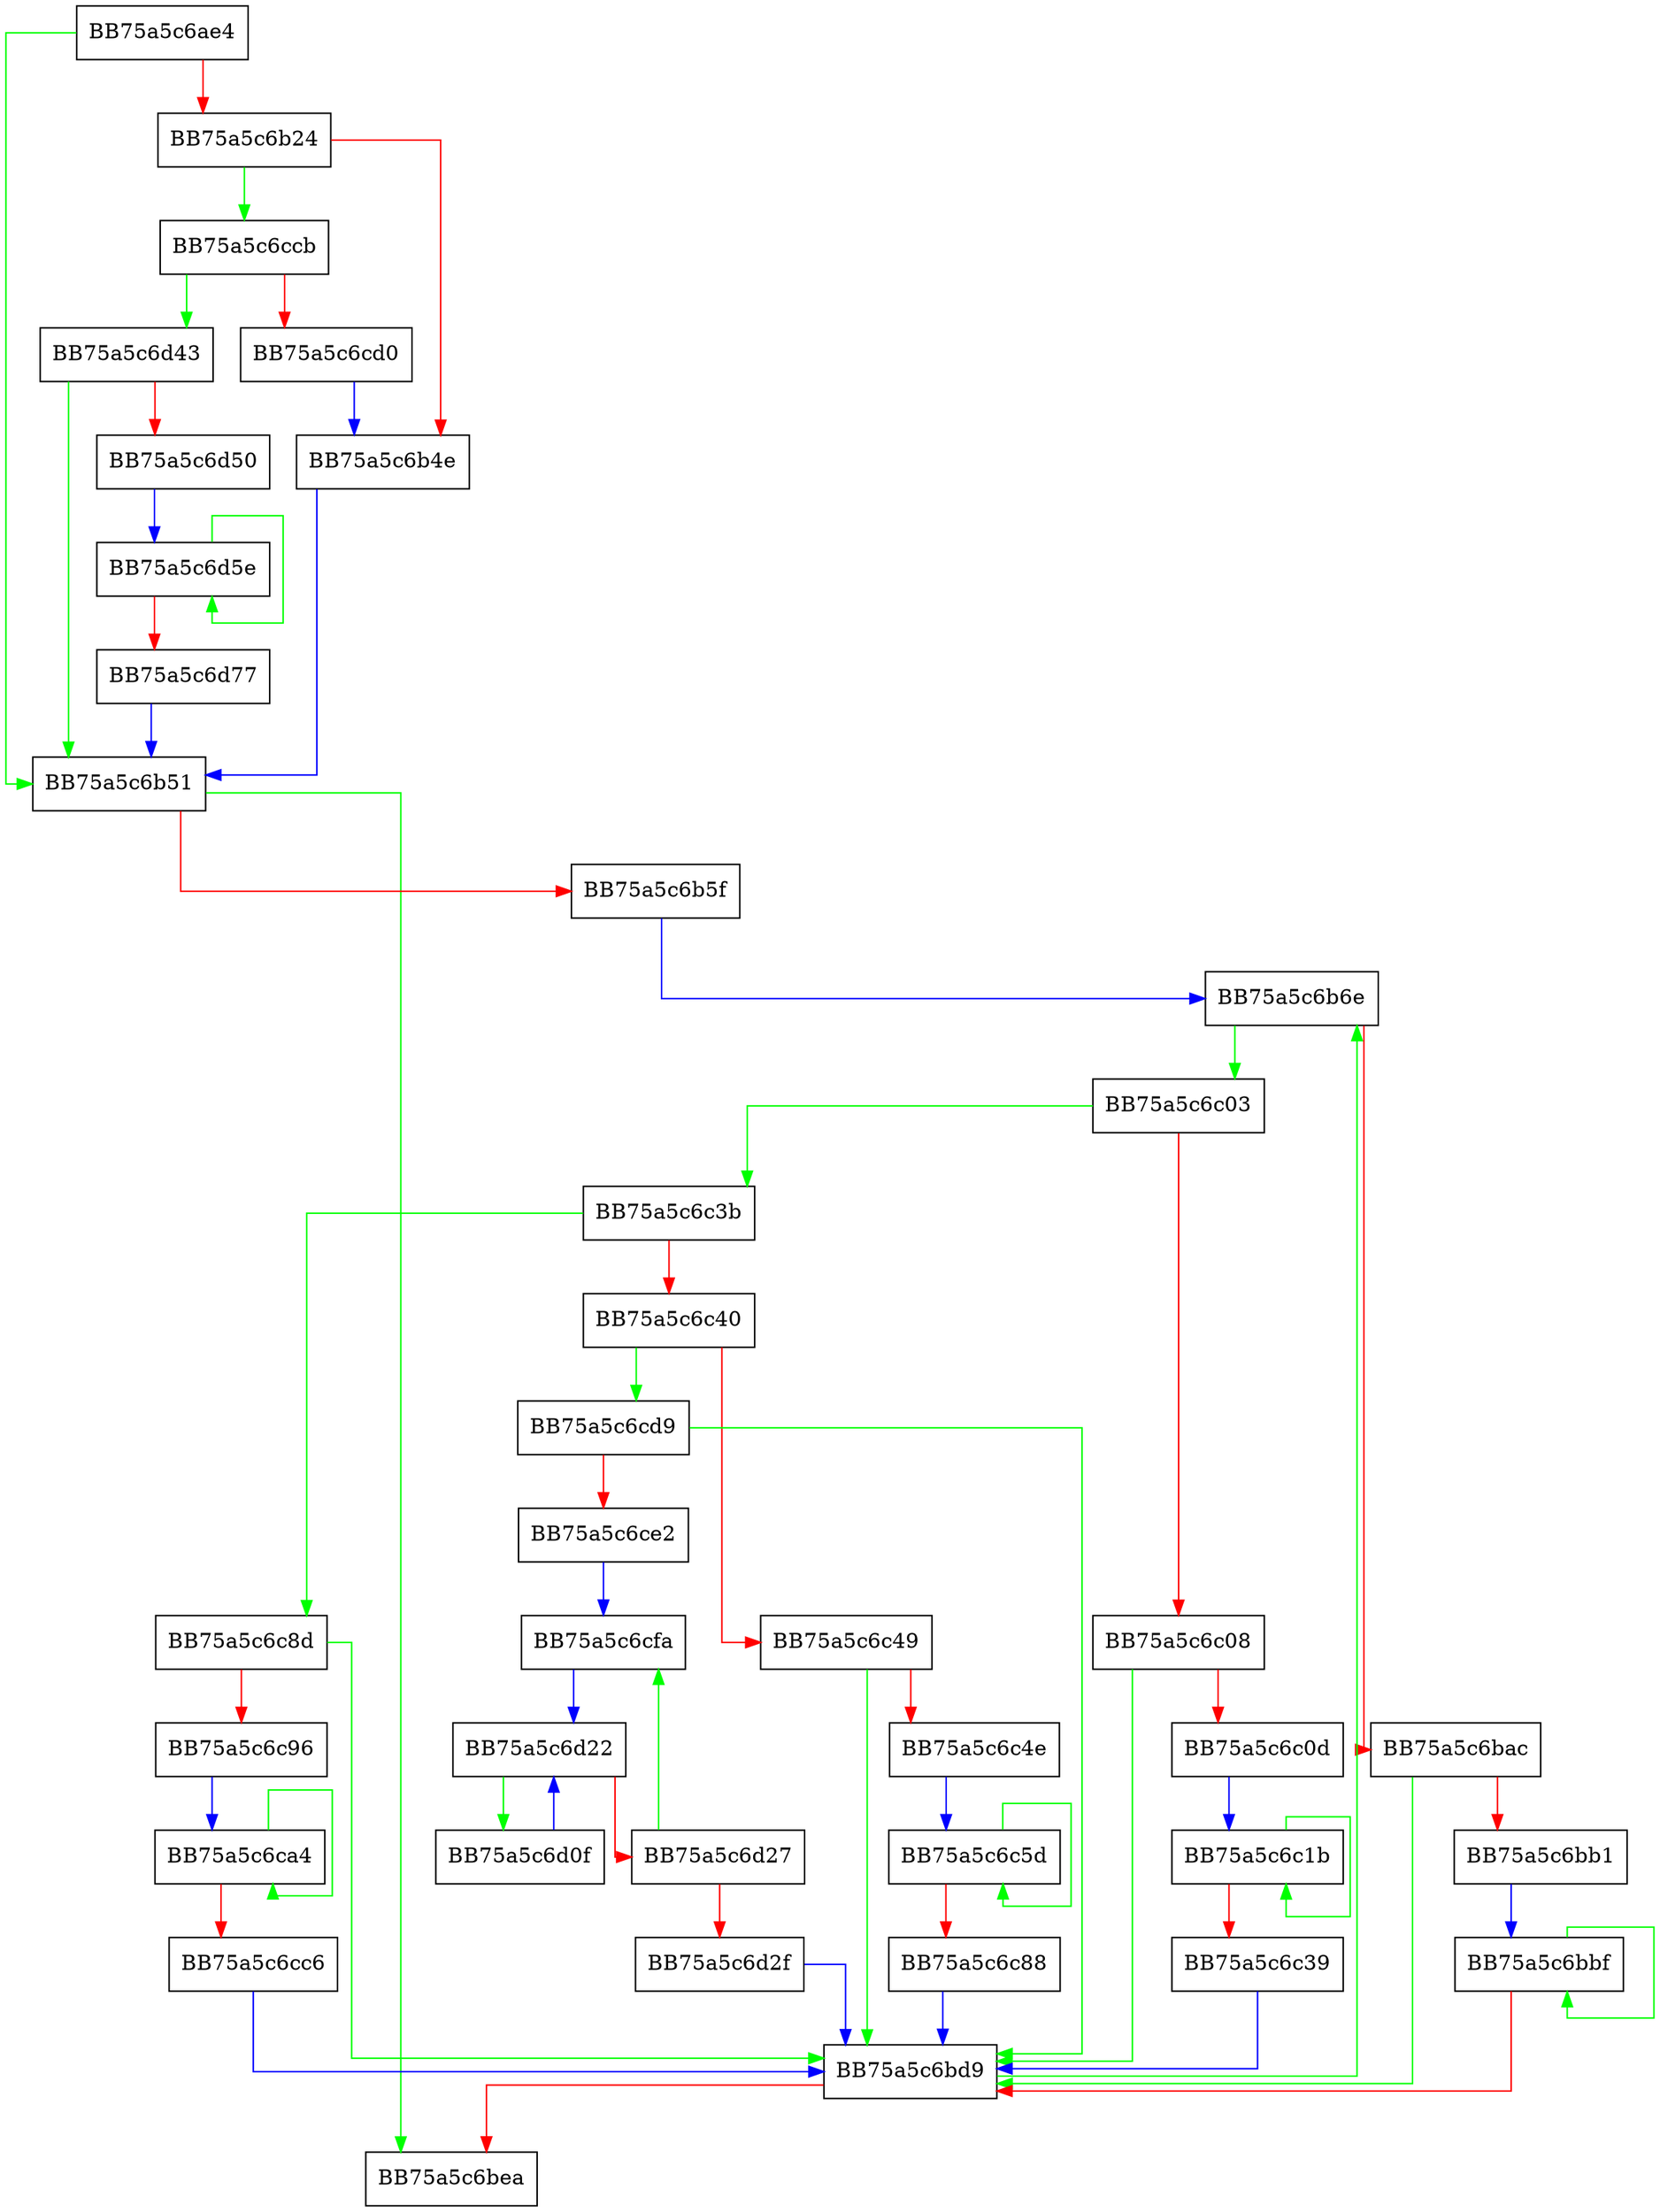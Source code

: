digraph HUF_fillDTableX2Level2 {
  node [shape="box"];
  graph [splines=ortho];
  BB75a5c6ae4 -> BB75a5c6b51 [color="green"];
  BB75a5c6ae4 -> BB75a5c6b24 [color="red"];
  BB75a5c6b24 -> BB75a5c6ccb [color="green"];
  BB75a5c6b24 -> BB75a5c6b4e [color="red"];
  BB75a5c6b4e -> BB75a5c6b51 [color="blue"];
  BB75a5c6b51 -> BB75a5c6bea [color="green"];
  BB75a5c6b51 -> BB75a5c6b5f [color="red"];
  BB75a5c6b5f -> BB75a5c6b6e [color="blue"];
  BB75a5c6b6e -> BB75a5c6c03 [color="green"];
  BB75a5c6b6e -> BB75a5c6bac [color="red"];
  BB75a5c6bac -> BB75a5c6bd9 [color="green"];
  BB75a5c6bac -> BB75a5c6bb1 [color="red"];
  BB75a5c6bb1 -> BB75a5c6bbf [color="blue"];
  BB75a5c6bbf -> BB75a5c6bbf [color="green"];
  BB75a5c6bbf -> BB75a5c6bd9 [color="red"];
  BB75a5c6bd9 -> BB75a5c6b6e [color="green"];
  BB75a5c6bd9 -> BB75a5c6bea [color="red"];
  BB75a5c6c03 -> BB75a5c6c3b [color="green"];
  BB75a5c6c03 -> BB75a5c6c08 [color="red"];
  BB75a5c6c08 -> BB75a5c6bd9 [color="green"];
  BB75a5c6c08 -> BB75a5c6c0d [color="red"];
  BB75a5c6c0d -> BB75a5c6c1b [color="blue"];
  BB75a5c6c1b -> BB75a5c6c1b [color="green"];
  BB75a5c6c1b -> BB75a5c6c39 [color="red"];
  BB75a5c6c39 -> BB75a5c6bd9 [color="blue"];
  BB75a5c6c3b -> BB75a5c6c8d [color="green"];
  BB75a5c6c3b -> BB75a5c6c40 [color="red"];
  BB75a5c6c40 -> BB75a5c6cd9 [color="green"];
  BB75a5c6c40 -> BB75a5c6c49 [color="red"];
  BB75a5c6c49 -> BB75a5c6bd9 [color="green"];
  BB75a5c6c49 -> BB75a5c6c4e [color="red"];
  BB75a5c6c4e -> BB75a5c6c5d [color="blue"];
  BB75a5c6c5d -> BB75a5c6c5d [color="green"];
  BB75a5c6c5d -> BB75a5c6c88 [color="red"];
  BB75a5c6c88 -> BB75a5c6bd9 [color="blue"];
  BB75a5c6c8d -> BB75a5c6bd9 [color="green"];
  BB75a5c6c8d -> BB75a5c6c96 [color="red"];
  BB75a5c6c96 -> BB75a5c6ca4 [color="blue"];
  BB75a5c6ca4 -> BB75a5c6ca4 [color="green"];
  BB75a5c6ca4 -> BB75a5c6cc6 [color="red"];
  BB75a5c6cc6 -> BB75a5c6bd9 [color="blue"];
  BB75a5c6ccb -> BB75a5c6d43 [color="green"];
  BB75a5c6ccb -> BB75a5c6cd0 [color="red"];
  BB75a5c6cd0 -> BB75a5c6b4e [color="blue"];
  BB75a5c6cd9 -> BB75a5c6bd9 [color="green"];
  BB75a5c6cd9 -> BB75a5c6ce2 [color="red"];
  BB75a5c6ce2 -> BB75a5c6cfa [color="blue"];
  BB75a5c6cfa -> BB75a5c6d22 [color="blue"];
  BB75a5c6d0f -> BB75a5c6d22 [color="blue"];
  BB75a5c6d22 -> BB75a5c6d0f [color="green"];
  BB75a5c6d22 -> BB75a5c6d27 [color="red"];
  BB75a5c6d27 -> BB75a5c6cfa [color="green"];
  BB75a5c6d27 -> BB75a5c6d2f [color="red"];
  BB75a5c6d2f -> BB75a5c6bd9 [color="blue"];
  BB75a5c6d43 -> BB75a5c6b51 [color="green"];
  BB75a5c6d43 -> BB75a5c6d50 [color="red"];
  BB75a5c6d50 -> BB75a5c6d5e [color="blue"];
  BB75a5c6d5e -> BB75a5c6d5e [color="green"];
  BB75a5c6d5e -> BB75a5c6d77 [color="red"];
  BB75a5c6d77 -> BB75a5c6b51 [color="blue"];
}